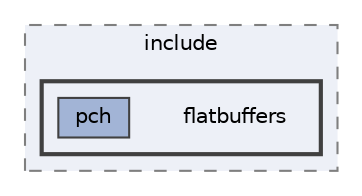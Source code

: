 digraph "flatbuffers/include/flatbuffers"
{
 // LATEX_PDF_SIZE
  bgcolor="transparent";
  edge [fontname=Helvetica,fontsize=10,labelfontname=Helvetica,labelfontsize=10];
  node [fontname=Helvetica,fontsize=10,shape=box,height=0.2,width=0.4];
  compound=true
  subgraph clusterdir_1070400e4fc31576c7133789377210a4 {
    graph [ bgcolor="#edf0f7", pencolor="grey50", label="include", fontname=Helvetica,fontsize=10 style="filled,dashed", URL="dir_1070400e4fc31576c7133789377210a4.html",tooltip=""]
  subgraph clusterdir_2e3d081ab23653956f6378e4fa6ea1d2 {
    graph [ bgcolor="#edf0f7", pencolor="grey25", label="", fontname=Helvetica,fontsize=10 style="filled,bold", URL="dir_2e3d081ab23653956f6378e4fa6ea1d2.html",tooltip=""]
    dir_2e3d081ab23653956f6378e4fa6ea1d2 [shape=plaintext, label="flatbuffers"];
  dir_1b8fbc00369bdbcc35b4c6b041a3f02d [label="pch", fillcolor="#a2b4d6", color="grey25", style="filled", URL="dir_1b8fbc00369bdbcc35b4c6b041a3f02d.html",tooltip=""];
  }
  }
}
